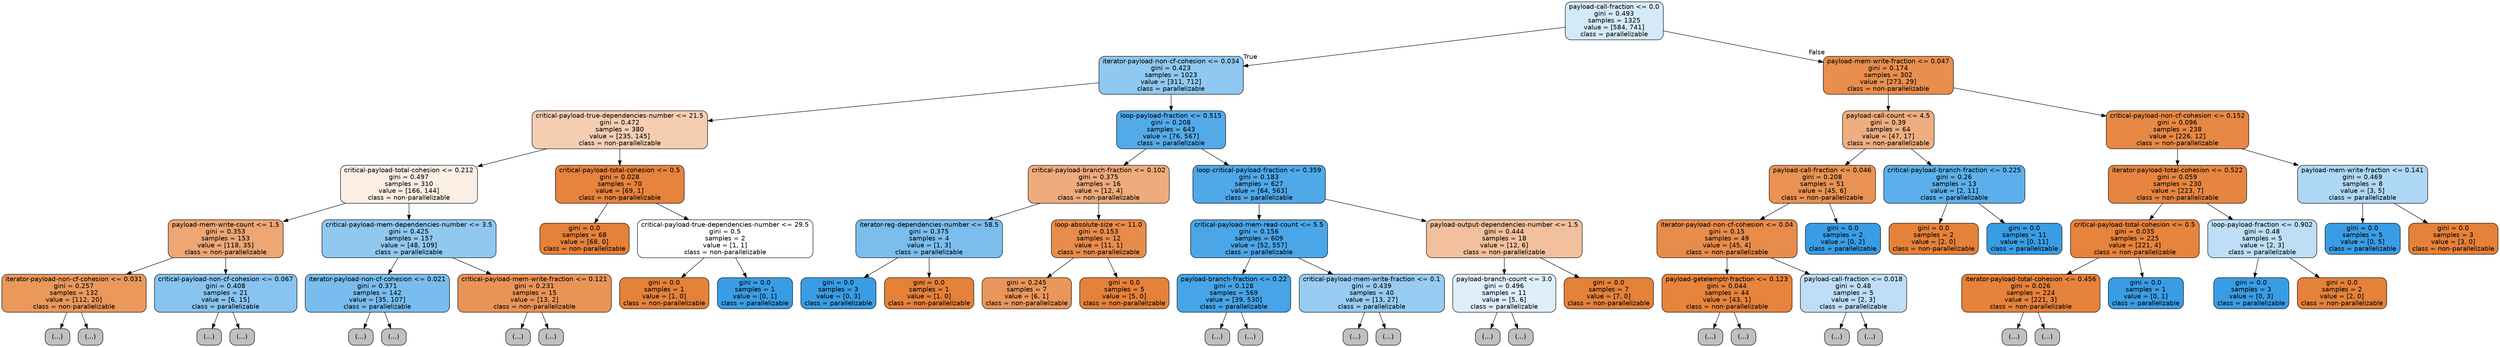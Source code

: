 digraph Tree {
node [shape=box, style="filled, rounded", color="black", fontname=helvetica] ;
edge [fontname=helvetica] ;
0 [label="payload-call-fraction <= 0.0\ngini = 0.493\nsamples = 1325\nvalue = [584, 741]\nclass = parallelizable", fillcolor="#399de536"] ;
1 [label="iterator-payload-non-cf-cohesion <= 0.034\ngini = 0.423\nsamples = 1023\nvalue = [311, 712]\nclass = parallelizable", fillcolor="#399de590"] ;
0 -> 1 [labeldistance=2.5, labelangle=45, headlabel="True"] ;
2 [label="critical-payload-true-dependencies-number <= 21.5\ngini = 0.472\nsamples = 380\nvalue = [235, 145]\nclass = non-parallelizable", fillcolor="#e5813962"] ;
1 -> 2 ;
3 [label="critical-payload-total-cohesion <= 0.212\ngini = 0.497\nsamples = 310\nvalue = [166, 144]\nclass = non-parallelizable", fillcolor="#e5813922"] ;
2 -> 3 ;
4 [label="payload-mem-write-count <= 1.5\ngini = 0.353\nsamples = 153\nvalue = [118, 35]\nclass = non-parallelizable", fillcolor="#e58139b3"] ;
3 -> 4 ;
5 [label="iterator-payload-non-cf-cohesion <= 0.031\ngini = 0.257\nsamples = 132\nvalue = [112, 20]\nclass = non-parallelizable", fillcolor="#e58139d1"] ;
4 -> 5 ;
6 [label="(...)", fillcolor="#C0C0C0"] ;
5 -> 6 ;
21 [label="(...)", fillcolor="#C0C0C0"] ;
5 -> 21 ;
36 [label="critical-payload-non-cf-cohesion <= 0.067\ngini = 0.408\nsamples = 21\nvalue = [6, 15]\nclass = parallelizable", fillcolor="#399de599"] ;
4 -> 36 ;
37 [label="(...)", fillcolor="#C0C0C0"] ;
36 -> 37 ;
42 [label="(...)", fillcolor="#C0C0C0"] ;
36 -> 42 ;
43 [label="critical-payload-mem-dependencies-number <= 3.5\ngini = 0.425\nsamples = 157\nvalue = [48, 109]\nclass = parallelizable", fillcolor="#399de58f"] ;
3 -> 43 ;
44 [label="iterator-payload-non-cf-cohesion <= 0.021\ngini = 0.371\nsamples = 142\nvalue = [35, 107]\nclass = parallelizable", fillcolor="#399de5ac"] ;
43 -> 44 ;
45 [label="(...)", fillcolor="#C0C0C0"] ;
44 -> 45 ;
62 [label="(...)", fillcolor="#C0C0C0"] ;
44 -> 62 ;
83 [label="critical-payload-mem-write-fraction <= 0.121\ngini = 0.231\nsamples = 15\nvalue = [13, 2]\nclass = non-parallelizable", fillcolor="#e58139d8"] ;
43 -> 83 ;
84 [label="(...)", fillcolor="#C0C0C0"] ;
83 -> 84 ;
85 [label="(...)", fillcolor="#C0C0C0"] ;
83 -> 85 ;
86 [label="critical-payload-total-cohesion <= 0.5\ngini = 0.028\nsamples = 70\nvalue = [69, 1]\nclass = non-parallelizable", fillcolor="#e58139fb"] ;
2 -> 86 ;
87 [label="gini = 0.0\nsamples = 68\nvalue = [68, 0]\nclass = non-parallelizable", fillcolor="#e58139ff"] ;
86 -> 87 ;
88 [label="critical-payload-true-dependencies-number <= 29.5\ngini = 0.5\nsamples = 2\nvalue = [1, 1]\nclass = non-parallelizable", fillcolor="#e5813900"] ;
86 -> 88 ;
89 [label="gini = 0.0\nsamples = 1\nvalue = [1, 0]\nclass = non-parallelizable", fillcolor="#e58139ff"] ;
88 -> 89 ;
90 [label="gini = 0.0\nsamples = 1\nvalue = [0, 1]\nclass = parallelizable", fillcolor="#399de5ff"] ;
88 -> 90 ;
91 [label="loop-payload-fraction <= 0.515\ngini = 0.208\nsamples = 643\nvalue = [76, 567]\nclass = parallelizable", fillcolor="#399de5dd"] ;
1 -> 91 ;
92 [label="critical-payload-branch-fraction <= 0.102\ngini = 0.375\nsamples = 16\nvalue = [12, 4]\nclass = non-parallelizable", fillcolor="#e58139aa"] ;
91 -> 92 ;
93 [label="iterator-reg-dependencies-number <= 58.5\ngini = 0.375\nsamples = 4\nvalue = [1, 3]\nclass = parallelizable", fillcolor="#399de5aa"] ;
92 -> 93 ;
94 [label="gini = 0.0\nsamples = 3\nvalue = [0, 3]\nclass = parallelizable", fillcolor="#399de5ff"] ;
93 -> 94 ;
95 [label="gini = 0.0\nsamples = 1\nvalue = [1, 0]\nclass = non-parallelizable", fillcolor="#e58139ff"] ;
93 -> 95 ;
96 [label="loop-absolute-size <= 11.0\ngini = 0.153\nsamples = 12\nvalue = [11, 1]\nclass = non-parallelizable", fillcolor="#e58139e8"] ;
92 -> 96 ;
97 [label="gini = 0.245\nsamples = 7\nvalue = [6, 1]\nclass = non-parallelizable", fillcolor="#e58139d4"] ;
96 -> 97 ;
98 [label="gini = 0.0\nsamples = 5\nvalue = [5, 0]\nclass = non-parallelizable", fillcolor="#e58139ff"] ;
96 -> 98 ;
99 [label="loop-critical-payload-fraction <= 0.359\ngini = 0.183\nsamples = 627\nvalue = [64, 563]\nclass = parallelizable", fillcolor="#399de5e2"] ;
91 -> 99 ;
100 [label="critical-payload-mem-read-count <= 5.5\ngini = 0.156\nsamples = 609\nvalue = [52, 557]\nclass = parallelizable", fillcolor="#399de5e7"] ;
99 -> 100 ;
101 [label="payload-branch-fraction <= 0.22\ngini = 0.128\nsamples = 569\nvalue = [39, 530]\nclass = parallelizable", fillcolor="#399de5ec"] ;
100 -> 101 ;
102 [label="(...)", fillcolor="#C0C0C0"] ;
101 -> 102 ;
157 [label="(...)", fillcolor="#C0C0C0"] ;
101 -> 157 ;
176 [label="critical-payload-mem-write-fraction <= 0.1\ngini = 0.439\nsamples = 40\nvalue = [13, 27]\nclass = parallelizable", fillcolor="#399de584"] ;
100 -> 176 ;
177 [label="(...)", fillcolor="#C0C0C0"] ;
176 -> 177 ;
178 [label="(...)", fillcolor="#C0C0C0"] ;
176 -> 178 ;
185 [label="payload-output-dependencies-number <= 1.5\ngini = 0.444\nsamples = 18\nvalue = [12, 6]\nclass = non-parallelizable", fillcolor="#e581397f"] ;
99 -> 185 ;
186 [label="payload-branch-count <= 3.0\ngini = 0.496\nsamples = 11\nvalue = [5, 6]\nclass = parallelizable", fillcolor="#399de52a"] ;
185 -> 186 ;
187 [label="(...)", fillcolor="#C0C0C0"] ;
186 -> 187 ;
190 [label="(...)", fillcolor="#C0C0C0"] ;
186 -> 190 ;
193 [label="gini = 0.0\nsamples = 7\nvalue = [7, 0]\nclass = non-parallelizable", fillcolor="#e58139ff"] ;
185 -> 193 ;
194 [label="payload-mem-write-fraction <= 0.047\ngini = 0.174\nsamples = 302\nvalue = [273, 29]\nclass = non-parallelizable", fillcolor="#e58139e4"] ;
0 -> 194 [labeldistance=2.5, labelangle=-45, headlabel="False"] ;
195 [label="payload-call-count <= 4.5\ngini = 0.39\nsamples = 64\nvalue = [47, 17]\nclass = non-parallelizable", fillcolor="#e58139a3"] ;
194 -> 195 ;
196 [label="payload-call-fraction <= 0.046\ngini = 0.208\nsamples = 51\nvalue = [45, 6]\nclass = non-parallelizable", fillcolor="#e58139dd"] ;
195 -> 196 ;
197 [label="iterator-payload-non-cf-cohesion <= 0.04\ngini = 0.15\nsamples = 49\nvalue = [45, 4]\nclass = non-parallelizable", fillcolor="#e58139e8"] ;
196 -> 197 ;
198 [label="payload-getelemptr-fraction <= 0.123\ngini = 0.044\nsamples = 44\nvalue = [43, 1]\nclass = non-parallelizable", fillcolor="#e58139f9"] ;
197 -> 198 ;
199 [label="(...)", fillcolor="#C0C0C0"] ;
198 -> 199 ;
202 [label="(...)", fillcolor="#C0C0C0"] ;
198 -> 202 ;
203 [label="payload-call-fraction <= 0.018\ngini = 0.48\nsamples = 5\nvalue = [2, 3]\nclass = parallelizable", fillcolor="#399de555"] ;
197 -> 203 ;
204 [label="(...)", fillcolor="#C0C0C0"] ;
203 -> 204 ;
205 [label="(...)", fillcolor="#C0C0C0"] ;
203 -> 205 ;
206 [label="gini = 0.0\nsamples = 2\nvalue = [0, 2]\nclass = parallelizable", fillcolor="#399de5ff"] ;
196 -> 206 ;
207 [label="critical-payload-branch-fraction <= 0.225\ngini = 0.26\nsamples = 13\nvalue = [2, 11]\nclass = parallelizable", fillcolor="#399de5d1"] ;
195 -> 207 ;
208 [label="gini = 0.0\nsamples = 2\nvalue = [2, 0]\nclass = non-parallelizable", fillcolor="#e58139ff"] ;
207 -> 208 ;
209 [label="gini = 0.0\nsamples = 11\nvalue = [0, 11]\nclass = parallelizable", fillcolor="#399de5ff"] ;
207 -> 209 ;
210 [label="critical-payload-non-cf-cohesion <= 0.152\ngini = 0.096\nsamples = 238\nvalue = [226, 12]\nclass = non-parallelizable", fillcolor="#e58139f1"] ;
194 -> 210 ;
211 [label="iterator-payload-total-cohesion <= 0.522\ngini = 0.059\nsamples = 230\nvalue = [223, 7]\nclass = non-parallelizable", fillcolor="#e58139f7"] ;
210 -> 211 ;
212 [label="critical-payload-total-cohesion <= 0.5\ngini = 0.035\nsamples = 225\nvalue = [221, 4]\nclass = non-parallelizable", fillcolor="#e58139fa"] ;
211 -> 212 ;
213 [label="iterator-payload-total-cohesion <= 0.456\ngini = 0.026\nsamples = 224\nvalue = [221, 3]\nclass = non-parallelizable", fillcolor="#e58139fc"] ;
212 -> 213 ;
214 [label="(...)", fillcolor="#C0C0C0"] ;
213 -> 214 ;
219 [label="(...)", fillcolor="#C0C0C0"] ;
213 -> 219 ;
224 [label="gini = 0.0\nsamples = 1\nvalue = [0, 1]\nclass = parallelizable", fillcolor="#399de5ff"] ;
212 -> 224 ;
225 [label="loop-payload-fraction <= 0.902\ngini = 0.48\nsamples = 5\nvalue = [2, 3]\nclass = parallelizable", fillcolor="#399de555"] ;
211 -> 225 ;
226 [label="gini = 0.0\nsamples = 3\nvalue = [0, 3]\nclass = parallelizable", fillcolor="#399de5ff"] ;
225 -> 226 ;
227 [label="gini = 0.0\nsamples = 2\nvalue = [2, 0]\nclass = non-parallelizable", fillcolor="#e58139ff"] ;
225 -> 227 ;
228 [label="payload-mem-write-fraction <= 0.141\ngini = 0.469\nsamples = 8\nvalue = [3, 5]\nclass = parallelizable", fillcolor="#399de566"] ;
210 -> 228 ;
229 [label="gini = 0.0\nsamples = 5\nvalue = [0, 5]\nclass = parallelizable", fillcolor="#399de5ff"] ;
228 -> 229 ;
230 [label="gini = 0.0\nsamples = 3\nvalue = [3, 0]\nclass = non-parallelizable", fillcolor="#e58139ff"] ;
228 -> 230 ;
}